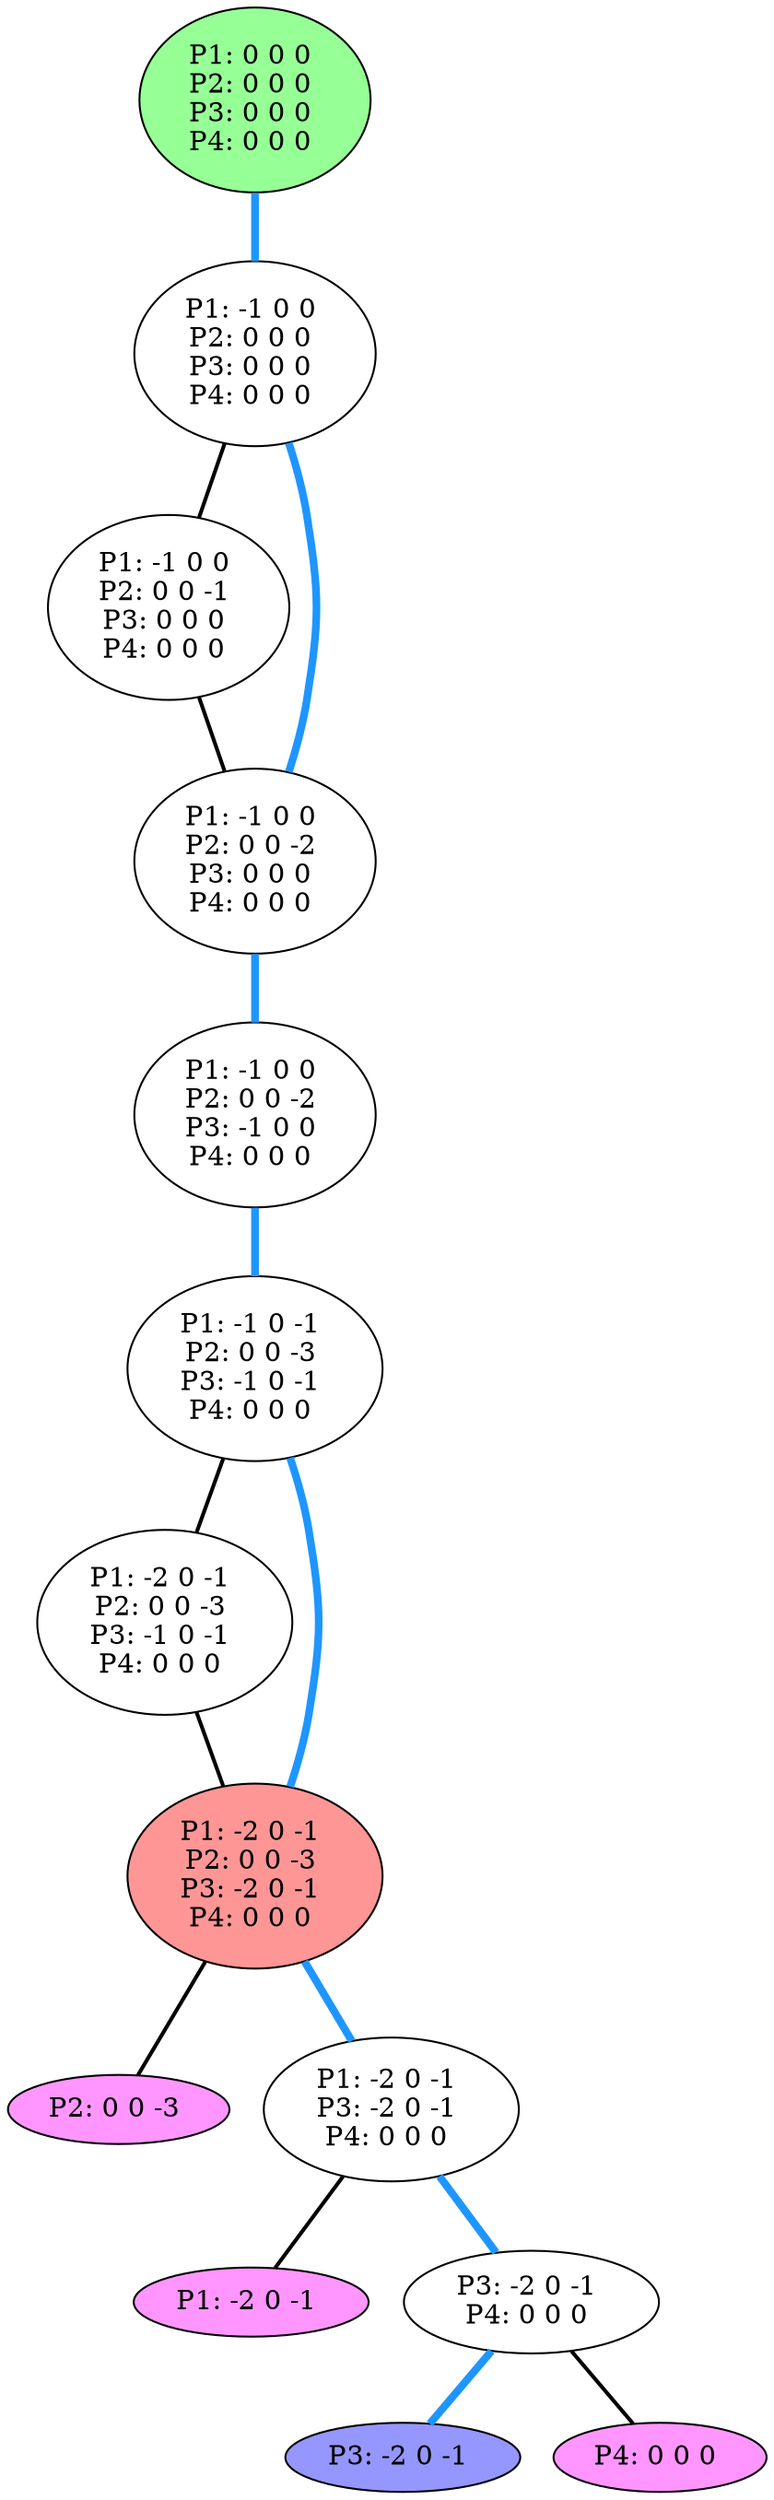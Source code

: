 graph G {
color = "black"
0 [label = "P1: 0 0 0 
P2: 0 0 0 
P3: 0 0 0 
P4: 0 0 0 
",  style="filled", fillcolor = "#96FF96"];
1 [label = "P1: -1 0 0 
P2: 0 0 0 
P3: 0 0 0 
P4: 0 0 0 
"];
2 [label = "P1: -1 0 0 
P2: 0 0 -1 
P3: 0 0 0 
P4: 0 0 0 
"];
3 [label = "P1: -1 0 0 
P2: 0 0 -2 
P3: 0 0 0 
P4: 0 0 0 
"];
4 [label = "P1: -1 0 0 
P2: 0 0 -2 
P3: -1 0 0 
P4: 0 0 0 
"];
5 [label = "P1: -1 0 -1 
P2: 0 0 -3 
P3: -1 0 -1 
P4: 0 0 0 
"];
6 [label = "P1: -2 0 -1 
P2: 0 0 -3 
P3: -1 0 -1 
P4: 0 0 0 
"];
7 [label = "P1: -2 0 -1 
P2: 0 0 -3 
P3: -2 0 -1 
P4: 0 0 0 
",  style="filled", fillcolor = "#FF9696"];
8 [label = "P2: 0 0 -3 
",  style="filled", fillcolor = "#FF96FF"];
9 [label = "P1: -2 0 -1 
P3: -2 0 -1 
P4: 0 0 0 
"];
10 [label = "P1: -2 0 -1 
",  style="filled", fillcolor = "#FF96FF"];
11 [label = "P3: -2 0 -1 
P4: 0 0 0 
"];
12 [label = "P3: -2 0 -1 
", style="filled", fillcolor = "#9696FF"];
13 [label = "P4: 0 0 0 
",  style="filled", fillcolor = "#FF96FF"];
edge [style=bold];
0 -- 1 [color="#1E96FF", penwidth=4.0];

1 -- 2 [color=black];
1 -- 3 [color="#1E96FF", penwidth=4.0];

2 -- 3 [color=black];

3 -- 4 [color="#1E96FF", penwidth=4.0];

4 -- 5 [color="#1E96FF", penwidth=4.0];

5 -- 6 [color=black];
5 -- 7 [color="#1E96FF", penwidth=4.0];

6 -- 7 [color=black];

7 -- 9 [color="#1E96FF", penwidth=4.0];
7 -- 8 [color=black];

9 -- 11 [color="#1E96FF", penwidth=4.0];
9 -- 10 [color=black];

11 -- 13 [color=black];
11 -- 12 [color="#1E96FF", penwidth=4.0];

}
